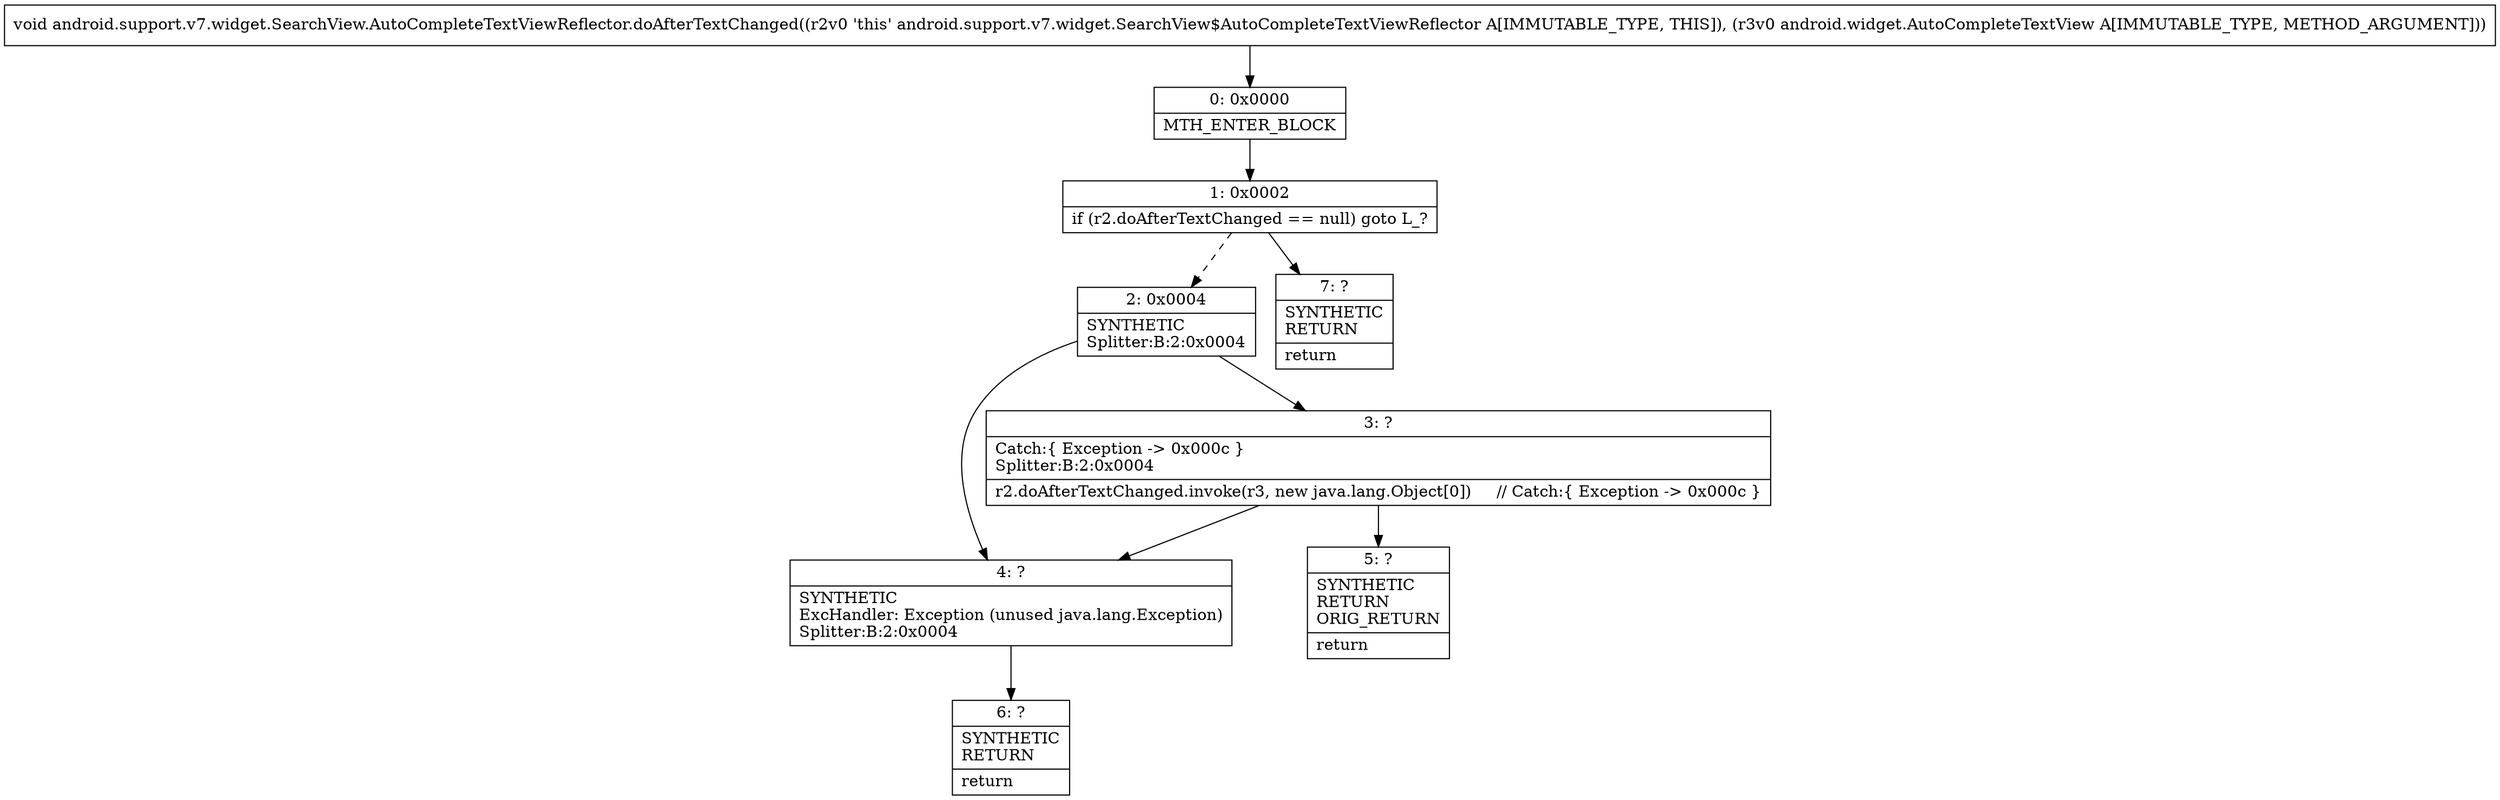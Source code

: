 digraph "CFG forandroid.support.v7.widget.SearchView.AutoCompleteTextViewReflector.doAfterTextChanged(Landroid\/widget\/AutoCompleteTextView;)V" {
Node_0 [shape=record,label="{0\:\ 0x0000|MTH_ENTER_BLOCK\l}"];
Node_1 [shape=record,label="{1\:\ 0x0002|if (r2.doAfterTextChanged == null) goto L_?\l}"];
Node_2 [shape=record,label="{2\:\ 0x0004|SYNTHETIC\lSplitter:B:2:0x0004\l}"];
Node_3 [shape=record,label="{3\:\ ?|Catch:\{ Exception \-\> 0x000c \}\lSplitter:B:2:0x0004\l|r2.doAfterTextChanged.invoke(r3, new java.lang.Object[0])     \/\/ Catch:\{ Exception \-\> 0x000c \}\l}"];
Node_4 [shape=record,label="{4\:\ ?|SYNTHETIC\lExcHandler: Exception (unused java.lang.Exception)\lSplitter:B:2:0x0004\l}"];
Node_5 [shape=record,label="{5\:\ ?|SYNTHETIC\lRETURN\lORIG_RETURN\l|return\l}"];
Node_6 [shape=record,label="{6\:\ ?|SYNTHETIC\lRETURN\l|return\l}"];
Node_7 [shape=record,label="{7\:\ ?|SYNTHETIC\lRETURN\l|return\l}"];
MethodNode[shape=record,label="{void android.support.v7.widget.SearchView.AutoCompleteTextViewReflector.doAfterTextChanged((r2v0 'this' android.support.v7.widget.SearchView$AutoCompleteTextViewReflector A[IMMUTABLE_TYPE, THIS]), (r3v0 android.widget.AutoCompleteTextView A[IMMUTABLE_TYPE, METHOD_ARGUMENT])) }"];
MethodNode -> Node_0;
Node_0 -> Node_1;
Node_1 -> Node_2[style=dashed];
Node_1 -> Node_7;
Node_2 -> Node_3;
Node_2 -> Node_4;
Node_3 -> Node_4;
Node_3 -> Node_5;
Node_4 -> Node_6;
}

